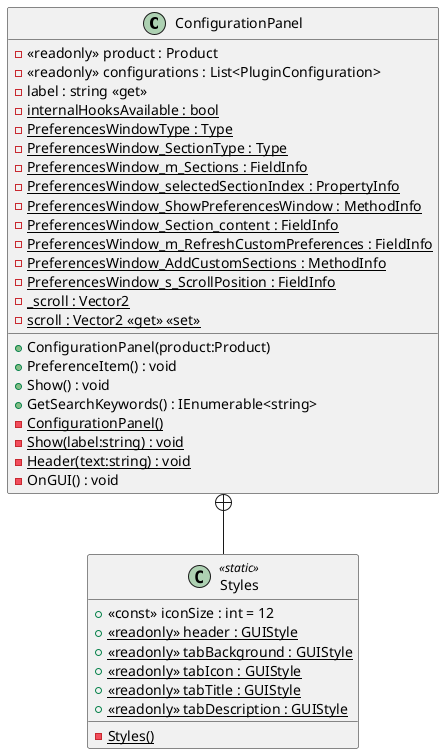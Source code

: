 @startuml
class ConfigurationPanel {
    + ConfigurationPanel(product:Product)
    - <<readonly>> product : Product
    - <<readonly>> configurations : List<PluginConfiguration>
    - label : string <<get>>
    + PreferenceItem() : void
    + Show() : void
    + GetSearchKeywords() : IEnumerable<string>
    {static} - ConfigurationPanel()
    - {static} internalHooksAvailable : bool
    - {static} PreferencesWindowType : Type
    - {static} PreferencesWindow_SectionType : Type
    - {static} PreferencesWindow_m_Sections : FieldInfo
    - {static} PreferencesWindow_selectedSectionIndex : PropertyInfo
    - {static} PreferencesWindow_ShowPreferencesWindow : MethodInfo
    - {static} PreferencesWindow_Section_content : FieldInfo
    - {static} PreferencesWindow_m_RefreshCustomPreferences : FieldInfo
    - {static} PreferencesWindow_AddCustomSections : MethodInfo
    - {static} PreferencesWindow_s_ScrollPosition : FieldInfo
    - {static} Show(label:string) : void
    - {static} _scroll : Vector2
    - {static} scroll : Vector2 <<get>> <<set>>
    - {static} Header(text:string) : void
    - OnGUI() : void
}
class Styles <<static>> {
    {static} - Styles()
    + <<const>> iconSize : int = 12
    + {static} <<readonly>> header : GUIStyle
    + {static} <<readonly>> tabBackground : GUIStyle
    + {static} <<readonly>> tabIcon : GUIStyle
    + {static} <<readonly>> tabTitle : GUIStyle
    + {static} <<readonly>> tabDescription : GUIStyle
}
ConfigurationPanel +-- Styles
@enduml
